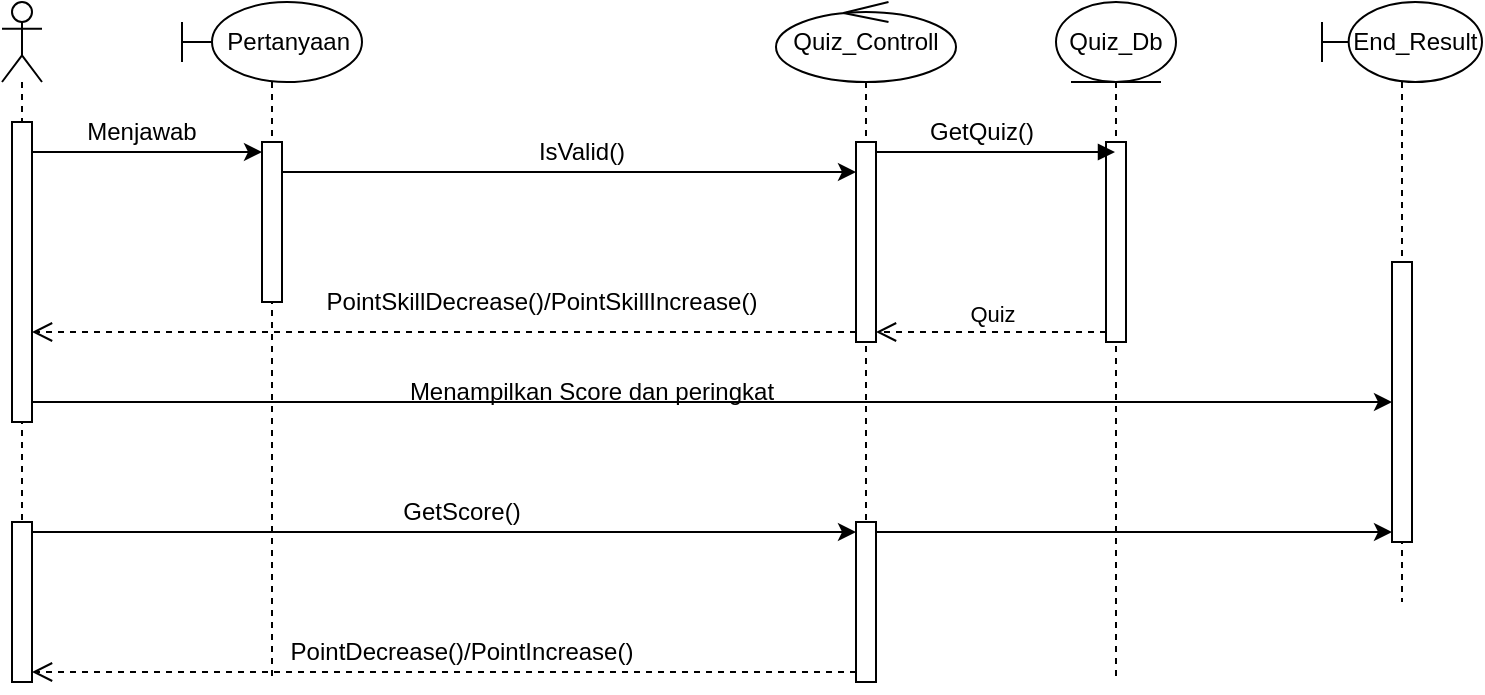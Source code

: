 <mxfile version="22.1.16" type="device">
  <diagram name="Halaman-1" id="PR2gg5NGdkAtusy0RBkc">
    <mxGraphModel dx="921" dy="431" grid="1" gridSize="10" guides="1" tooltips="1" connect="1" arrows="1" fold="1" page="1" pageScale="1" pageWidth="827" pageHeight="1169" math="0" shadow="0">
      <root>
        <mxCell id="0" />
        <mxCell id="1" parent="0" />
        <mxCell id="N4xBi6FYFiMWQYnDKV4r-1" value="" style="shape=umlLifeline;perimeter=lifelinePerimeter;whiteSpace=wrap;html=1;container=1;dropTarget=0;collapsible=0;recursiveResize=0;outlineConnect=0;portConstraint=eastwest;newEdgeStyle={&quot;curved&quot;:0,&quot;rounded&quot;:0};participant=umlActor;" vertex="1" parent="1">
          <mxGeometry x="70" y="40" width="20" height="300" as="geometry" />
        </mxCell>
        <mxCell id="N4xBi6FYFiMWQYnDKV4r-3" value="" style="html=1;points=[[0,0,0,0,5],[0,1,0,0,-5],[1,0,0,0,5],[1,1,0,0,-5]];perimeter=orthogonalPerimeter;outlineConnect=0;targetShapes=umlLifeline;portConstraint=eastwest;newEdgeStyle={&quot;curved&quot;:0,&quot;rounded&quot;:0};" vertex="1" parent="N4xBi6FYFiMWQYnDKV4r-1">
          <mxGeometry x="5" y="60" width="10" height="150" as="geometry" />
        </mxCell>
        <mxCell id="N4xBi6FYFiMWQYnDKV4r-2" value="&amp;nbsp; &amp;nbsp; &amp;nbsp;Pertanyaan" style="shape=umlLifeline;perimeter=lifelinePerimeter;whiteSpace=wrap;html=1;container=1;dropTarget=0;collapsible=0;recursiveResize=0;outlineConnect=0;portConstraint=eastwest;newEdgeStyle={&quot;curved&quot;:0,&quot;rounded&quot;:0};participant=umlBoundary;" vertex="1" parent="1">
          <mxGeometry x="160" y="40" width="90" height="340" as="geometry" />
        </mxCell>
        <mxCell id="N4xBi6FYFiMWQYnDKV4r-4" value="" style="html=1;points=[[0,0,0,0,5],[0,1,0,0,-5],[1,0,0,0,5],[1,1,0,0,-5]];perimeter=orthogonalPerimeter;outlineConnect=0;targetShapes=umlLifeline;portConstraint=eastwest;newEdgeStyle={&quot;curved&quot;:0,&quot;rounded&quot;:0};" vertex="1" parent="N4xBi6FYFiMWQYnDKV4r-2">
          <mxGeometry x="40" y="70" width="10" height="80" as="geometry" />
        </mxCell>
        <mxCell id="N4xBi6FYFiMWQYnDKV4r-5" value="Quiz_Controll" style="shape=umlLifeline;perimeter=lifelinePerimeter;whiteSpace=wrap;html=1;container=1;dropTarget=0;collapsible=0;recursiveResize=0;outlineConnect=0;portConstraint=eastwest;newEdgeStyle={&quot;curved&quot;:0,&quot;rounded&quot;:0};participant=umlControl;" vertex="1" parent="1">
          <mxGeometry x="457" y="40" width="90" height="300" as="geometry" />
        </mxCell>
        <mxCell id="N4xBi6FYFiMWQYnDKV4r-19" value="" style="html=1;points=[[0,0,0,0,5],[0,1,0,0,-5],[1,0,0,0,5],[1,1,0,0,-5]];perimeter=orthogonalPerimeter;outlineConnect=0;targetShapes=umlLifeline;portConstraint=eastwest;newEdgeStyle={&quot;curved&quot;:0,&quot;rounded&quot;:0};" vertex="1" parent="N4xBi6FYFiMWQYnDKV4r-5">
          <mxGeometry x="40" y="70" width="10" height="100" as="geometry" />
        </mxCell>
        <mxCell id="N4xBi6FYFiMWQYnDKV4r-23" value="" style="html=1;points=[[0,0,0,0,5],[0,1,0,0,-5],[1,0,0,0,5],[1,1,0,0,-5]];perimeter=orthogonalPerimeter;outlineConnect=0;targetShapes=umlLifeline;portConstraint=eastwest;newEdgeStyle={&quot;curved&quot;:0,&quot;rounded&quot;:0};" vertex="1" parent="N4xBi6FYFiMWQYnDKV4r-5">
          <mxGeometry x="-382" y="260" width="10" height="80" as="geometry" />
        </mxCell>
        <mxCell id="N4xBi6FYFiMWQYnDKV4r-22" value="" style="html=1;points=[[0,0,0,0,5],[0,1,0,0,-5],[1,0,0,0,5],[1,1,0,0,-5]];perimeter=orthogonalPerimeter;outlineConnect=0;targetShapes=umlLifeline;portConstraint=eastwest;newEdgeStyle={&quot;curved&quot;:0,&quot;rounded&quot;:0};" vertex="1" parent="N4xBi6FYFiMWQYnDKV4r-5">
          <mxGeometry x="40" y="260" width="10" height="80" as="geometry" />
        </mxCell>
        <mxCell id="N4xBi6FYFiMWQYnDKV4r-26" style="edgeStyle=orthogonalEdgeStyle;rounded=0;orthogonalLoop=1;jettySize=auto;html=1;curved=0;exitX=1;exitY=0;exitDx=0;exitDy=5;exitPerimeter=0;entryX=0;entryY=0;entryDx=0;entryDy=5;entryPerimeter=0;" edge="1" parent="N4xBi6FYFiMWQYnDKV4r-5" source="N4xBi6FYFiMWQYnDKV4r-23" target="N4xBi6FYFiMWQYnDKV4r-22">
          <mxGeometry relative="1" as="geometry" />
        </mxCell>
        <mxCell id="N4xBi6FYFiMWQYnDKV4r-27" value="" style="html=1;verticalAlign=bottom;endArrow=open;dashed=1;endSize=8;curved=0;rounded=0;exitX=0;exitY=1;exitDx=0;exitDy=-5;exitPerimeter=0;entryX=1;entryY=1;entryDx=0;entryDy=-5;entryPerimeter=0;" edge="1" parent="N4xBi6FYFiMWQYnDKV4r-5" source="N4xBi6FYFiMWQYnDKV4r-22" target="N4xBi6FYFiMWQYnDKV4r-23">
          <mxGeometry relative="1" as="geometry">
            <mxPoint x="-347" y="335" as="targetPoint" />
            <mxPoint x="-222" y="300" as="sourcePoint" />
          </mxGeometry>
        </mxCell>
        <mxCell id="N4xBi6FYFiMWQYnDKV4r-34" value="PointDecrease()/PointIncrease()" style="text;html=1;strokeColor=none;fillColor=none;align=center;verticalAlign=middle;whiteSpace=wrap;rounded=0;" vertex="1" parent="N4xBi6FYFiMWQYnDKV4r-5">
          <mxGeometry x="-187" y="310" width="60" height="30" as="geometry" />
        </mxCell>
        <mxCell id="N4xBi6FYFiMWQYnDKV4r-8" style="edgeStyle=orthogonalEdgeStyle;rounded=0;orthogonalLoop=1;jettySize=auto;html=1;curved=0;exitX=1;exitY=0;exitDx=0;exitDy=5;exitPerimeter=0;entryX=0;entryY=0;entryDx=0;entryDy=5;entryPerimeter=0;" edge="1" parent="1" source="N4xBi6FYFiMWQYnDKV4r-3" target="N4xBi6FYFiMWQYnDKV4r-4">
          <mxGeometry relative="1" as="geometry">
            <Array as="points">
              <mxPoint x="85" y="115" />
            </Array>
          </mxGeometry>
        </mxCell>
        <mxCell id="N4xBi6FYFiMWQYnDKV4r-9" style="edgeStyle=orthogonalEdgeStyle;rounded=0;orthogonalLoop=1;jettySize=auto;html=1;curved=0;exitX=1;exitY=0;exitDx=0;exitDy=5;exitPerimeter=0;" edge="1" parent="1" source="N4xBi6FYFiMWQYnDKV4r-4" target="N4xBi6FYFiMWQYnDKV4r-19">
          <mxGeometry relative="1" as="geometry">
            <mxPoint x="340" y="125" as="targetPoint" />
            <Array as="points">
              <mxPoint x="210" y="125" />
            </Array>
          </mxGeometry>
        </mxCell>
        <mxCell id="N4xBi6FYFiMWQYnDKV4r-11" value="Quiz_Db" style="shape=umlLifeline;perimeter=lifelinePerimeter;whiteSpace=wrap;html=1;container=1;dropTarget=0;collapsible=0;recursiveResize=0;outlineConnect=0;portConstraint=eastwest;newEdgeStyle={&quot;curved&quot;:0,&quot;rounded&quot;:0};participant=umlEntity;" vertex="1" parent="1">
          <mxGeometry x="597" y="40" width="60" height="340" as="geometry" />
        </mxCell>
        <mxCell id="N4xBi6FYFiMWQYnDKV4r-12" value="" style="html=1;points=[[0,0,0,0,5],[0,1,0,0,-5],[1,0,0,0,5],[1,1,0,0,-5]];perimeter=orthogonalPerimeter;outlineConnect=0;targetShapes=umlLifeline;portConstraint=eastwest;newEdgeStyle={&quot;curved&quot;:0,&quot;rounded&quot;:0};" vertex="1" parent="N4xBi6FYFiMWQYnDKV4r-11">
          <mxGeometry x="25" y="70" width="10" height="100" as="geometry" />
        </mxCell>
        <mxCell id="N4xBi6FYFiMWQYnDKV4r-20" value="" style="html=1;verticalAlign=bottom;endArrow=block;curved=0;rounded=0;exitX=1;exitY=0;exitDx=0;exitDy=5;exitPerimeter=0;" edge="1" target="N4xBi6FYFiMWQYnDKV4r-11" parent="1" source="N4xBi6FYFiMWQYnDKV4r-19">
          <mxGeometry relative="1" as="geometry">
            <mxPoint x="577" y="115" as="sourcePoint" />
          </mxGeometry>
        </mxCell>
        <mxCell id="N4xBi6FYFiMWQYnDKV4r-21" value="Quiz" style="html=1;verticalAlign=bottom;endArrow=open;dashed=1;endSize=8;curved=0;rounded=0;entryX=1;entryY=1;entryDx=0;entryDy=-5;entryPerimeter=0;exitX=0;exitY=1;exitDx=0;exitDy=-5;exitPerimeter=0;" edge="1" source="N4xBi6FYFiMWQYnDKV4r-12" parent="1" target="N4xBi6FYFiMWQYnDKV4r-19">
          <mxGeometry relative="1" as="geometry">
            <mxPoint x="577" y="185" as="targetPoint" />
            <mxPoint x="617" y="185" as="sourcePoint" />
          </mxGeometry>
        </mxCell>
        <mxCell id="N4xBi6FYFiMWQYnDKV4r-24" value="&amp;nbsp; &amp;nbsp; End_Result" style="shape=umlLifeline;perimeter=lifelinePerimeter;whiteSpace=wrap;html=1;container=1;dropTarget=0;collapsible=0;recursiveResize=0;outlineConnect=0;portConstraint=eastwest;newEdgeStyle={&quot;curved&quot;:0,&quot;rounded&quot;:0};participant=umlBoundary;" vertex="1" parent="1">
          <mxGeometry x="730" y="40" width="80" height="300" as="geometry" />
        </mxCell>
        <mxCell id="N4xBi6FYFiMWQYnDKV4r-25" value="" style="html=1;points=[[0,0,0,0,5],[0,1,0,0,-5],[1,0,0,0,5],[1,1,0,0,-5]];perimeter=orthogonalPerimeter;outlineConnect=0;targetShapes=umlLifeline;portConstraint=eastwest;newEdgeStyle={&quot;curved&quot;:0,&quot;rounded&quot;:0};" vertex="1" parent="N4xBi6FYFiMWQYnDKV4r-24">
          <mxGeometry x="35" y="130" width="10" height="140" as="geometry" />
        </mxCell>
        <mxCell id="N4xBi6FYFiMWQYnDKV4r-29" style="edgeStyle=orthogonalEdgeStyle;rounded=0;orthogonalLoop=1;jettySize=auto;html=1;curved=0;exitX=1;exitY=1;exitDx=0;exitDy=-5;exitPerimeter=0;" edge="1" parent="1" source="N4xBi6FYFiMWQYnDKV4r-3" target="N4xBi6FYFiMWQYnDKV4r-25">
          <mxGeometry relative="1" as="geometry">
            <Array as="points">
              <mxPoint x="85" y="240" />
            </Array>
          </mxGeometry>
        </mxCell>
        <mxCell id="N4xBi6FYFiMWQYnDKV4r-30" style="edgeStyle=orthogonalEdgeStyle;rounded=0;orthogonalLoop=1;jettySize=auto;html=1;curved=0;exitX=1;exitY=0;exitDx=0;exitDy=5;exitPerimeter=0;entryX=0;entryY=1;entryDx=0;entryDy=-5;entryPerimeter=0;" edge="1" parent="1" source="N4xBi6FYFiMWQYnDKV4r-22" target="N4xBi6FYFiMWQYnDKV4r-25">
          <mxGeometry relative="1" as="geometry">
            <Array as="points">
              <mxPoint x="765" y="305" />
            </Array>
          </mxGeometry>
        </mxCell>
        <mxCell id="N4xBi6FYFiMWQYnDKV4r-31" value="Menjawab" style="text;html=1;strokeColor=none;fillColor=none;align=center;verticalAlign=middle;whiteSpace=wrap;rounded=0;" vertex="1" parent="1">
          <mxGeometry x="110" y="90" width="60" height="30" as="geometry" />
        </mxCell>
        <mxCell id="N4xBi6FYFiMWQYnDKV4r-32" value="IsValid()" style="text;html=1;strokeColor=none;fillColor=none;align=center;verticalAlign=middle;whiteSpace=wrap;rounded=0;" vertex="1" parent="1">
          <mxGeometry x="330" y="100" width="60" height="30" as="geometry" />
        </mxCell>
        <mxCell id="N4xBi6FYFiMWQYnDKV4r-33" value="" style="html=1;verticalAlign=bottom;endArrow=open;dashed=1;endSize=8;curved=0;rounded=0;exitX=0;exitY=1;exitDx=0;exitDy=-5;exitPerimeter=0;" edge="1" parent="1" source="N4xBi6FYFiMWQYnDKV4r-19" target="N4xBi6FYFiMWQYnDKV4r-3">
          <mxGeometry relative="1" as="geometry">
            <mxPoint x="212.5" y="210" as="targetPoint" />
            <mxPoint x="327.5" y="210" as="sourcePoint" />
          </mxGeometry>
        </mxCell>
        <mxCell id="N4xBi6FYFiMWQYnDKV4r-35" value="GetScore()" style="text;html=1;strokeColor=none;fillColor=none;align=center;verticalAlign=middle;whiteSpace=wrap;rounded=0;" vertex="1" parent="1">
          <mxGeometry x="270" y="280" width="60" height="30" as="geometry" />
        </mxCell>
        <mxCell id="N4xBi6FYFiMWQYnDKV4r-36" value="GetQuiz()" style="text;html=1;strokeColor=none;fillColor=none;align=center;verticalAlign=middle;whiteSpace=wrap;rounded=0;" vertex="1" parent="1">
          <mxGeometry x="530" y="90" width="60" height="30" as="geometry" />
        </mxCell>
        <mxCell id="N4xBi6FYFiMWQYnDKV4r-38" value="PointSkillDecrease()/PointSkillIncrease()" style="text;html=1;strokeColor=none;fillColor=none;align=center;verticalAlign=middle;whiteSpace=wrap;rounded=0;" vertex="1" parent="1">
          <mxGeometry x="230" y="175" width="220" height="30" as="geometry" />
        </mxCell>
        <mxCell id="N4xBi6FYFiMWQYnDKV4r-39" value="Menampilkan Score dan peringkat" style="text;html=1;strokeColor=none;fillColor=none;align=center;verticalAlign=middle;whiteSpace=wrap;rounded=0;" vertex="1" parent="1">
          <mxGeometry x="270" y="220" width="190" height="30" as="geometry" />
        </mxCell>
      </root>
    </mxGraphModel>
  </diagram>
</mxfile>
